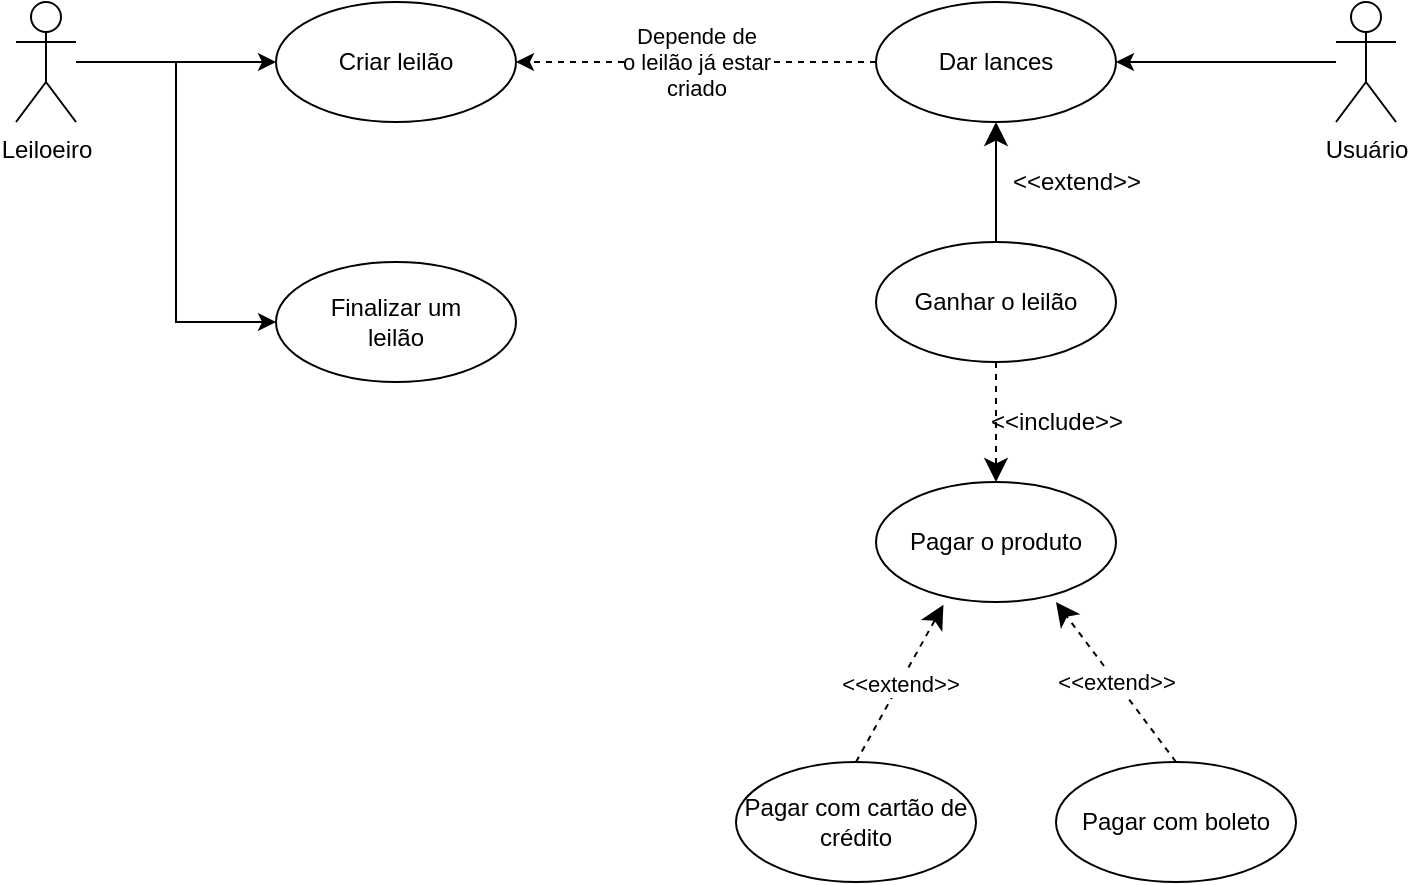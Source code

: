 <mxfile version="13.9.6" type="device"><diagram id="lSifjcGuMg-FTsY4UZRk" name="Page-1"><mxGraphModel dx="819" dy="695" grid="0" gridSize="10" guides="1" tooltips="1" connect="1" arrows="1" fold="1" page="1" pageScale="1" pageWidth="850" pageHeight="1100" math="0" shadow="0"><root><mxCell id="0"/><mxCell id="1" parent="0"/><mxCell id="mAAnbf9WcY4-Vw22phqS-4" style="edgeStyle=orthogonalEdgeStyle;rounded=0;orthogonalLoop=1;jettySize=auto;html=1;entryX=0;entryY=0.5;entryDx=0;entryDy=0;" parent="1" source="mAAnbf9WcY4-Vw22phqS-1" target="mAAnbf9WcY4-Vw22phqS-3" edge="1"><mxGeometry relative="1" as="geometry"/></mxCell><mxCell id="5FKXPyV_ObaRxVbakQCI-2" style="edgeStyle=orthogonalEdgeStyle;rounded=0;orthogonalLoop=1;jettySize=auto;html=1;entryX=0;entryY=0.5;entryDx=0;entryDy=0;" edge="1" parent="1" source="mAAnbf9WcY4-Vw22phqS-1" target="5FKXPyV_ObaRxVbakQCI-1"><mxGeometry relative="1" as="geometry"/></mxCell><mxCell id="mAAnbf9WcY4-Vw22phqS-1" value="Leiloeiro" style="shape=umlActor;verticalLabelPosition=bottom;verticalAlign=top;html=1;" parent="1" vertex="1"><mxGeometry x="100" y="130" width="30" height="60" as="geometry"/></mxCell><mxCell id="mAAnbf9WcY4-Vw22phqS-3" value="Criar leilão" style="ellipse;whiteSpace=wrap;html=1;" parent="1" vertex="1"><mxGeometry x="230" y="130" width="120" height="60" as="geometry"/></mxCell><mxCell id="mAAnbf9WcY4-Vw22phqS-8" style="edgeStyle=orthogonalEdgeStyle;rounded=0;orthogonalLoop=1;jettySize=auto;html=1;entryX=1;entryY=0.5;entryDx=0;entryDy=0;" parent="1" source="mAAnbf9WcY4-Vw22phqS-5" target="mAAnbf9WcY4-Vw22phqS-7" edge="1"><mxGeometry relative="1" as="geometry"/></mxCell><mxCell id="mAAnbf9WcY4-Vw22phqS-5" value="Usuário" style="shape=umlActor;verticalLabelPosition=bottom;verticalAlign=top;html=1;" parent="1" vertex="1"><mxGeometry x="760" y="130" width="30" height="60" as="geometry"/></mxCell><mxCell id="mAAnbf9WcY4-Vw22phqS-10" style="edgeStyle=orthogonalEdgeStyle;rounded=0;orthogonalLoop=1;jettySize=auto;html=1;dashed=1;entryX=1;entryY=0.5;entryDx=0;entryDy=0;" parent="1" source="mAAnbf9WcY4-Vw22phqS-7" target="mAAnbf9WcY4-Vw22phqS-3" edge="1"><mxGeometry relative="1" as="geometry"/></mxCell><mxCell id="5FKXPyV_ObaRxVbakQCI-3" value="Depende de&lt;br&gt;o leilão já estar&lt;br&gt;criado" style="edgeLabel;html=1;align=center;verticalAlign=middle;resizable=0;points=[];" vertex="1" connectable="0" parent="mAAnbf9WcY4-Vw22phqS-10"><mxGeometry x="0.3" y="-2" relative="1" as="geometry"><mxPoint x="27" y="2" as="offset"/></mxGeometry></mxCell><mxCell id="mAAnbf9WcY4-Vw22phqS-7" value="Dar lances" style="ellipse;whiteSpace=wrap;html=1;" parent="1" vertex="1"><mxGeometry x="530" y="130" width="120" height="60" as="geometry"/></mxCell><mxCell id="5FKXPyV_ObaRxVbakQCI-5" style="edgeStyle=orthogonalEdgeStyle;rounded=0;orthogonalLoop=1;jettySize=auto;html=1;exitX=0.5;exitY=0;exitDx=0;exitDy=0;entryX=0.5;entryY=1;entryDx=0;entryDy=0;endArrow=classic;endFill=1;endSize=9;" edge="1" parent="1" source="mAAnbf9WcY4-Vw22phqS-12" target="mAAnbf9WcY4-Vw22phqS-7"><mxGeometry relative="1" as="geometry"/></mxCell><mxCell id="mAAnbf9WcY4-Vw22phqS-12" value="Ganhar o leilão" style="ellipse;whiteSpace=wrap;html=1;" parent="1" vertex="1"><mxGeometry x="530" y="250" width="120" height="60" as="geometry"/></mxCell><mxCell id="mAAnbf9WcY4-Vw22phqS-17" style="edgeStyle=orthogonalEdgeStyle;rounded=0;orthogonalLoop=1;jettySize=auto;html=1;dashed=1;exitX=0.5;exitY=1;exitDx=0;exitDy=0;endSize=9;" parent="1" source="mAAnbf9WcY4-Vw22phqS-12" target="mAAnbf9WcY4-Vw22phqS-14" edge="1"><mxGeometry relative="1" as="geometry"/></mxCell><mxCell id="mAAnbf9WcY4-Vw22phqS-14" value="Pagar o produto" style="ellipse;whiteSpace=wrap;html=1;" parent="1" vertex="1"><mxGeometry x="530" y="370" width="120" height="60" as="geometry"/></mxCell><mxCell id="mAAnbf9WcY4-Vw22phqS-21" value="Pagar com cartão de crédito" style="ellipse;whiteSpace=wrap;html=1;" parent="1" vertex="1"><mxGeometry x="460" y="510" width="120" height="60" as="geometry"/></mxCell><mxCell id="mAAnbf9WcY4-Vw22phqS-22" value="Pagar com boleto" style="ellipse;whiteSpace=wrap;html=1;" parent="1" vertex="1"><mxGeometry x="620" y="510" width="120" height="60" as="geometry"/></mxCell><mxCell id="mAAnbf9WcY4-Vw22phqS-23" value="&amp;lt;&amp;lt;extend&amp;gt;&amp;gt;" style="endArrow=classic;endSize=9;endFill=1;html=1;dashed=1;exitX=0.5;exitY=0;exitDx=0;exitDy=0;entryX=0.281;entryY=1.022;entryDx=0;entryDy=0;entryPerimeter=0;" parent="1" source="mAAnbf9WcY4-Vw22phqS-21" target="mAAnbf9WcY4-Vw22phqS-14" edge="1"><mxGeometry width="160" relative="1" as="geometry"><mxPoint x="390" y="560" as="sourcePoint"/><mxPoint x="550" y="560" as="targetPoint"/></mxGeometry></mxCell><mxCell id="mAAnbf9WcY4-Vw22phqS-24" value="&amp;lt;&amp;lt;extend&amp;gt;&amp;gt;" style="endArrow=classic;endSize=9;endFill=1;html=1;dashed=1;exitX=0.5;exitY=0;exitDx=0;exitDy=0;entryX=0.75;entryY=1;entryDx=0;entryDy=0;entryPerimeter=0;" parent="1" source="mAAnbf9WcY4-Vw22phqS-22" target="mAAnbf9WcY4-Vw22phqS-14" edge="1"><mxGeometry width="160" relative="1" as="geometry"><mxPoint x="480" y="470" as="sourcePoint"/><mxPoint x="600" y="440" as="targetPoint"/></mxGeometry></mxCell><mxCell id="5FKXPyV_ObaRxVbakQCI-1" value="Finalizar um&lt;br&gt;leilão" style="ellipse;whiteSpace=wrap;html=1;" vertex="1" parent="1"><mxGeometry x="230" y="260" width="120" height="60" as="geometry"/></mxCell><mxCell id="5FKXPyV_ObaRxVbakQCI-4" value="&amp;lt;&amp;lt;include&amp;gt;&amp;gt;" style="text;html=1;align=center;verticalAlign=middle;resizable=0;points=[];autosize=1;" vertex="1" parent="1"><mxGeometry x="580" y="330" width="80" height="20" as="geometry"/></mxCell><mxCell id="5FKXPyV_ObaRxVbakQCI-6" value="&amp;lt;&amp;lt;extend&amp;gt;&amp;gt;" style="text;html=1;align=center;verticalAlign=middle;resizable=0;points=[];autosize=1;" vertex="1" parent="1"><mxGeometry x="590" y="210" width="80" height="20" as="geometry"/></mxCell></root></mxGraphModel></diagram></mxfile>